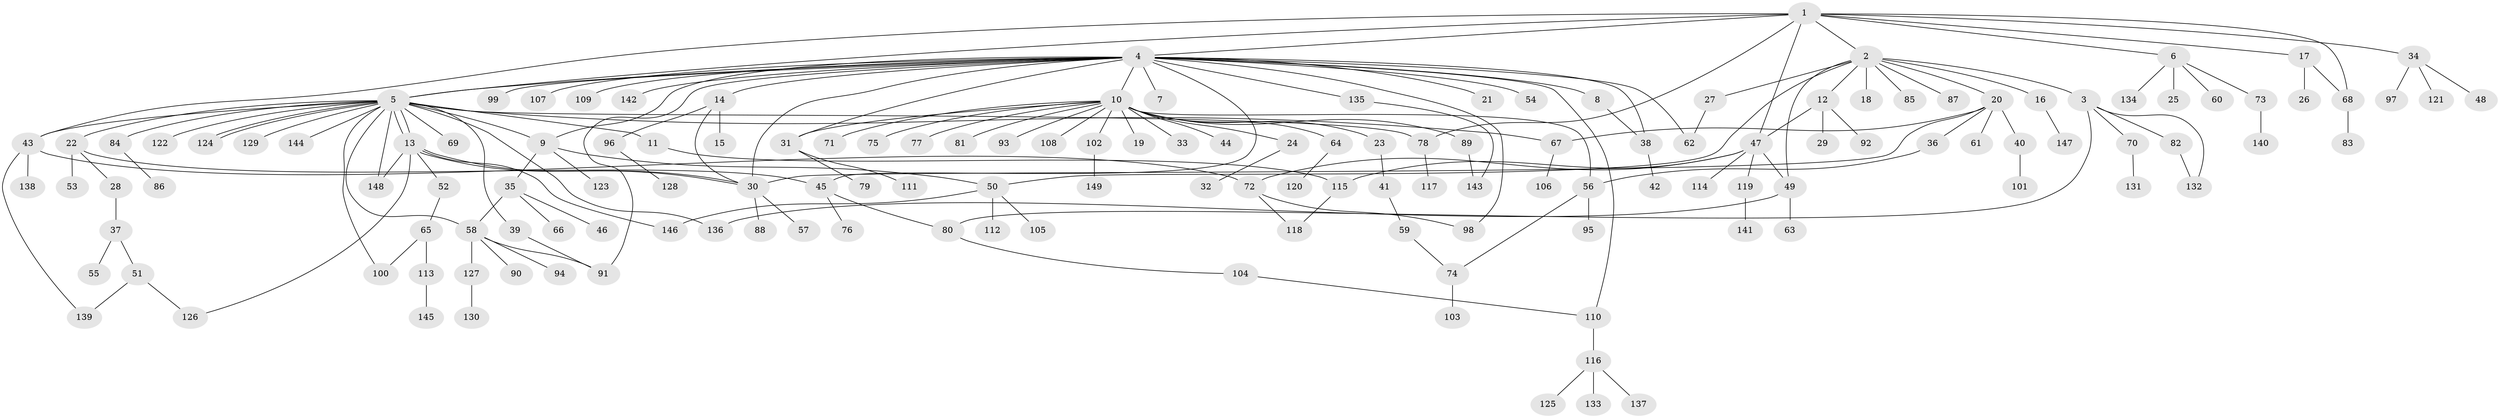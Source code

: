// Generated by graph-tools (version 1.1) at 2025/25/03/09/25 03:25:56]
// undirected, 149 vertices, 186 edges
graph export_dot {
graph [start="1"]
  node [color=gray90,style=filled];
  1;
  2;
  3;
  4;
  5;
  6;
  7;
  8;
  9;
  10;
  11;
  12;
  13;
  14;
  15;
  16;
  17;
  18;
  19;
  20;
  21;
  22;
  23;
  24;
  25;
  26;
  27;
  28;
  29;
  30;
  31;
  32;
  33;
  34;
  35;
  36;
  37;
  38;
  39;
  40;
  41;
  42;
  43;
  44;
  45;
  46;
  47;
  48;
  49;
  50;
  51;
  52;
  53;
  54;
  55;
  56;
  57;
  58;
  59;
  60;
  61;
  62;
  63;
  64;
  65;
  66;
  67;
  68;
  69;
  70;
  71;
  72;
  73;
  74;
  75;
  76;
  77;
  78;
  79;
  80;
  81;
  82;
  83;
  84;
  85;
  86;
  87;
  88;
  89;
  90;
  91;
  92;
  93;
  94;
  95;
  96;
  97;
  98;
  99;
  100;
  101;
  102;
  103;
  104;
  105;
  106;
  107;
  108;
  109;
  110;
  111;
  112;
  113;
  114;
  115;
  116;
  117;
  118;
  119;
  120;
  121;
  122;
  123;
  124;
  125;
  126;
  127;
  128;
  129;
  130;
  131;
  132;
  133;
  134;
  135;
  136;
  137;
  138;
  139;
  140;
  141;
  142;
  143;
  144;
  145;
  146;
  147;
  148;
  149;
  1 -- 2;
  1 -- 4;
  1 -- 5;
  1 -- 6;
  1 -- 17;
  1 -- 34;
  1 -- 43;
  1 -- 47;
  1 -- 68;
  1 -- 78;
  2 -- 3;
  2 -- 12;
  2 -- 16;
  2 -- 18;
  2 -- 20;
  2 -- 27;
  2 -- 49;
  2 -- 50;
  2 -- 85;
  2 -- 87;
  3 -- 70;
  3 -- 80;
  3 -- 82;
  3 -- 132;
  4 -- 5;
  4 -- 7;
  4 -- 8;
  4 -- 9;
  4 -- 10;
  4 -- 14;
  4 -- 21;
  4 -- 30;
  4 -- 31;
  4 -- 38;
  4 -- 45;
  4 -- 54;
  4 -- 62;
  4 -- 91;
  4 -- 98;
  4 -- 99;
  4 -- 107;
  4 -- 109;
  4 -- 110;
  4 -- 135;
  4 -- 142;
  5 -- 9;
  5 -- 11;
  5 -- 13;
  5 -- 13;
  5 -- 22;
  5 -- 39;
  5 -- 43;
  5 -- 58;
  5 -- 67;
  5 -- 69;
  5 -- 78;
  5 -- 84;
  5 -- 100;
  5 -- 122;
  5 -- 124;
  5 -- 124;
  5 -- 129;
  5 -- 136;
  5 -- 144;
  5 -- 148;
  6 -- 25;
  6 -- 60;
  6 -- 73;
  6 -- 134;
  8 -- 38;
  9 -- 35;
  9 -- 50;
  9 -- 123;
  10 -- 19;
  10 -- 23;
  10 -- 24;
  10 -- 31;
  10 -- 33;
  10 -- 44;
  10 -- 56;
  10 -- 64;
  10 -- 71;
  10 -- 75;
  10 -- 77;
  10 -- 81;
  10 -- 89;
  10 -- 93;
  10 -- 102;
  10 -- 108;
  11 -- 115;
  12 -- 29;
  12 -- 47;
  12 -- 92;
  13 -- 30;
  13 -- 30;
  13 -- 52;
  13 -- 126;
  13 -- 146;
  13 -- 148;
  14 -- 15;
  14 -- 30;
  14 -- 96;
  16 -- 147;
  17 -- 26;
  17 -- 68;
  20 -- 30;
  20 -- 36;
  20 -- 40;
  20 -- 61;
  20 -- 67;
  22 -- 28;
  22 -- 45;
  22 -- 53;
  23 -- 41;
  24 -- 32;
  27 -- 62;
  28 -- 37;
  30 -- 57;
  30 -- 88;
  31 -- 79;
  31 -- 111;
  34 -- 48;
  34 -- 97;
  34 -- 121;
  35 -- 46;
  35 -- 58;
  35 -- 66;
  36 -- 56;
  37 -- 51;
  37 -- 55;
  38 -- 42;
  39 -- 91;
  40 -- 101;
  41 -- 59;
  43 -- 72;
  43 -- 138;
  43 -- 139;
  45 -- 76;
  45 -- 80;
  47 -- 49;
  47 -- 72;
  47 -- 114;
  47 -- 115;
  47 -- 119;
  49 -- 63;
  49 -- 136;
  50 -- 105;
  50 -- 112;
  50 -- 146;
  51 -- 126;
  51 -- 139;
  52 -- 65;
  56 -- 74;
  56 -- 95;
  58 -- 90;
  58 -- 91;
  58 -- 94;
  58 -- 127;
  59 -- 74;
  64 -- 120;
  65 -- 100;
  65 -- 113;
  67 -- 106;
  68 -- 83;
  70 -- 131;
  72 -- 98;
  72 -- 118;
  73 -- 140;
  74 -- 103;
  78 -- 117;
  80 -- 104;
  82 -- 132;
  84 -- 86;
  89 -- 143;
  96 -- 128;
  102 -- 149;
  104 -- 110;
  110 -- 116;
  113 -- 145;
  115 -- 118;
  116 -- 125;
  116 -- 133;
  116 -- 137;
  119 -- 141;
  127 -- 130;
  135 -- 143;
}
